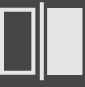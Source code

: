 <mxfile version="24.2.5" type="device">
  <diagram name="第 1 页" id="ewl9boTtj5eG1xmZE2dz">
    <mxGraphModel dx="98" dy="63" grid="1" gridSize="3.937" guides="1" tooltips="1" connect="1" arrows="1" fold="1" page="1" pageScale="1" pageWidth="48" pageHeight="48" background="#464647" math="0" shadow="0">
      <root>
        <mxCell id="0" />
        <mxCell id="1" parent="0" />
        <mxCell id="tneqvr_D7_-3OC6fO03h-1" value="" style="endArrow=none;html=1;rounded=0;strokeColor=#E6E6E6;strokeWidth=2;" parent="1" edge="1">
          <mxGeometry width="50" height="50" relative="1" as="geometry">
            <mxPoint x="23.91" y="43.12" as="sourcePoint" />
            <mxPoint x="23.91" y="4.12" as="targetPoint" />
          </mxGeometry>
        </mxCell>
        <mxCell id="VMPgF3lo1GRiGYO-Sckb-1" value="" style="rounded=0;whiteSpace=wrap;html=1;fillColor=none;strokeColor=#E6E6E6;strokeWidth=2;" vertex="1" parent="1">
          <mxGeometry x="4" y="7.87" width="15.68" height="31.5" as="geometry" />
        </mxCell>
        <mxCell id="VMPgF3lo1GRiGYO-Sckb-2" value="" style="rounded=0;whiteSpace=wrap;html=1;fillColor=#E6E6E6;strokeColor=#E6E6E6;strokeWidth=2;" vertex="1" parent="1">
          <mxGeometry x="27.557" y="7.997" width="15.68" height="31.5" as="geometry" />
        </mxCell>
      </root>
    </mxGraphModel>
  </diagram>
</mxfile>
